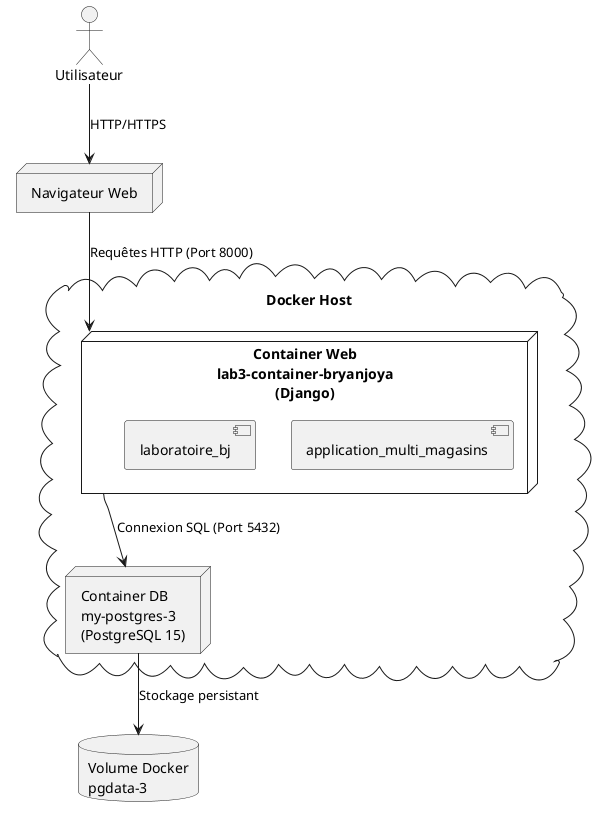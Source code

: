 @startuml
actor "Utilisateur" as user

node "Navigateur Web" as browser

cloud "Docker Host" {
    node "Container Web\nlab3-container-bryanjoya\n(Django)" as web {
        component "application_multi_magasins" as app
        component "laboratoire_bj" as project
    }
    node "Container DB\nmy-postgres-3\n(PostgreSQL 15)" as db
}

database "Volume Docker\npgdata-3" as volume

user --> browser : HTTP/HTTPS
browser --> web : Requêtes HTTP (Port 8000)
web --> db : Connexion SQL (Port 5432)
db --> volume : Stockage persistant

@enduml